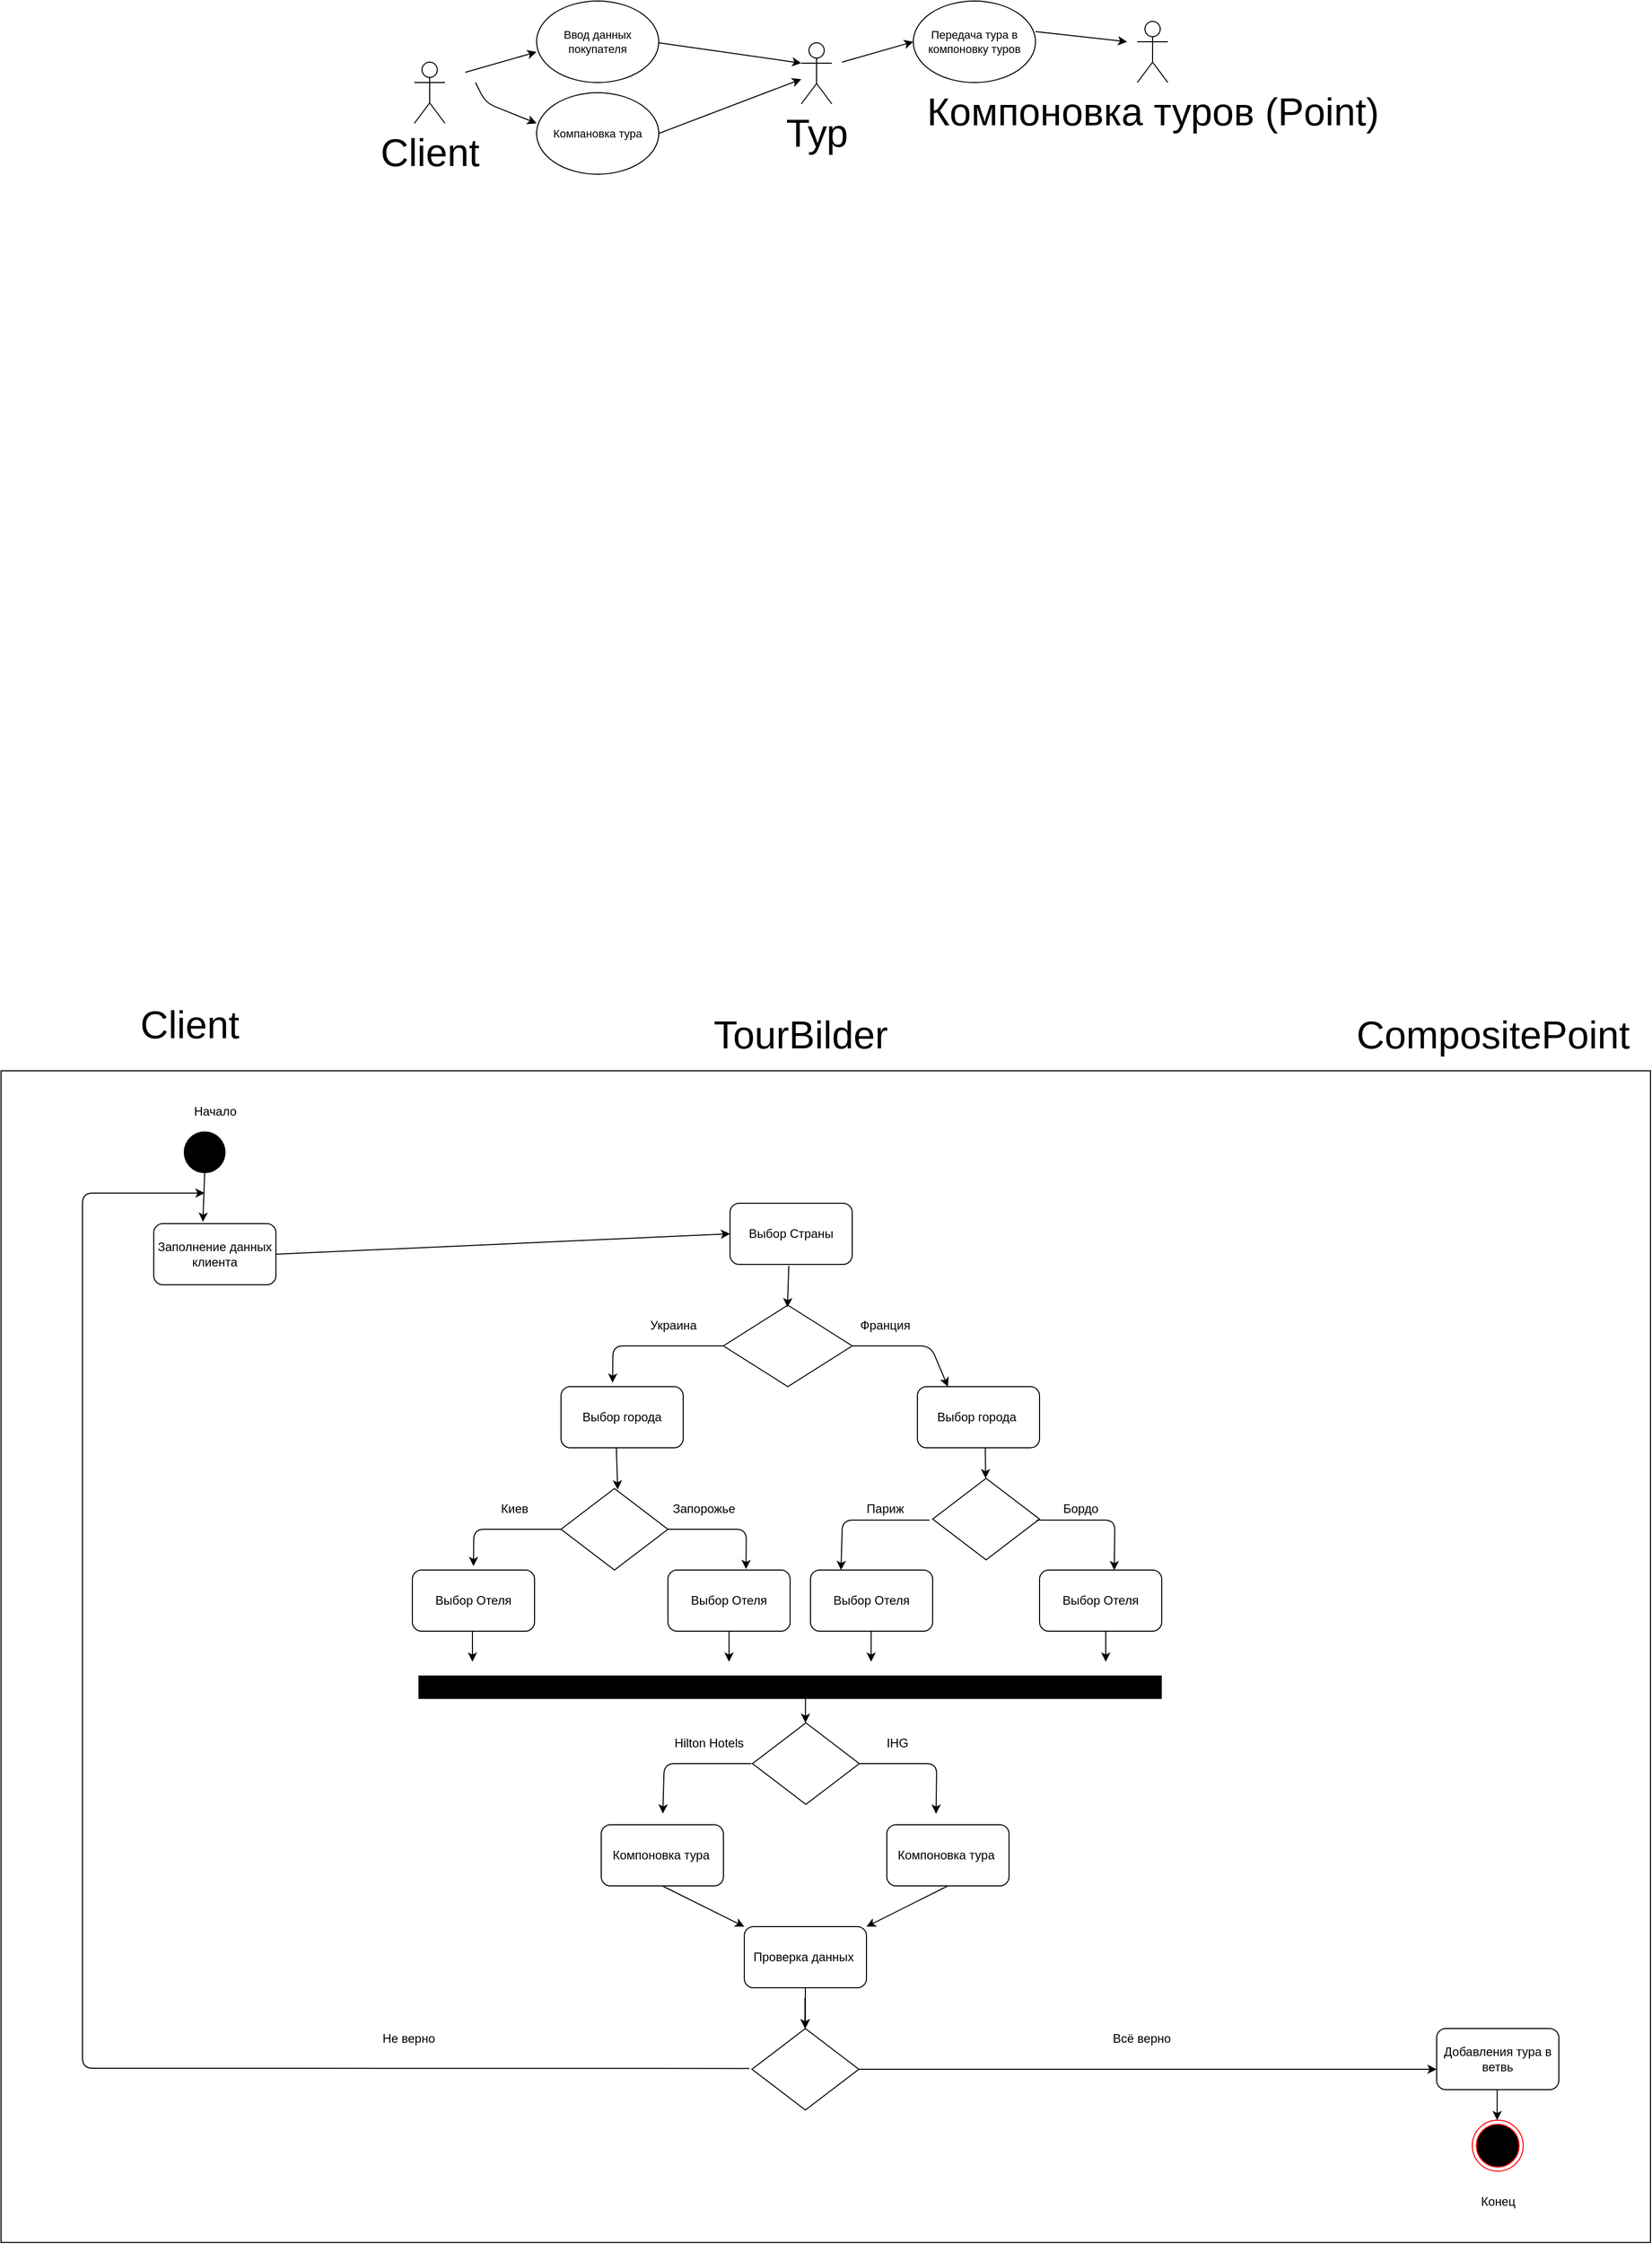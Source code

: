 <mxfile version="14.4.6" type="device"><diagram id="YwmqE4yO8TPjF-sKLsxb" name="Page-1"><mxGraphModel dx="6017" dy="4069" grid="1" gridSize="10" guides="1" tooltips="1" connect="1" arrows="1" fold="1" page="1" pageScale="1" pageWidth="827" pageHeight="1169" math="0" shadow="0"><root><mxCell id="0"/><mxCell id="1" parent="0"/><mxCell id="cghep2IfnindQVmrdIcy-71" value="" style="rounded=0;whiteSpace=wrap;html=1;strokeWidth=1;fillColor=#FFFFFF;" parent="1" vertex="1"><mxGeometry x="-50" y="-20" width="1620" height="1150" as="geometry"/></mxCell><mxCell id="cghep2IfnindQVmrdIcy-2" value="Заполнение данных клиента" style="rounded=1;whiteSpace=wrap;html=1;" parent="1" vertex="1"><mxGeometry x="100" y="130" width="120" height="60" as="geometry"/></mxCell><mxCell id="cghep2IfnindQVmrdIcy-3" value="" style="ellipse;whiteSpace=wrap;html=1;aspect=fixed;fillColor=#000000;" parent="1" vertex="1"><mxGeometry x="130" y="40" width="40" height="40" as="geometry"/></mxCell><mxCell id="cghep2IfnindQVmrdIcy-4" value="Выбор Страны" style="rounded=1;whiteSpace=wrap;html=1;" parent="1" vertex="1"><mxGeometry x="666" y="110" width="120" height="60" as="geometry"/></mxCell><mxCell id="cghep2IfnindQVmrdIcy-5" value="" style="rhombus;whiteSpace=wrap;html=1;fillColor=#FFFFFF;" parent="1" vertex="1"><mxGeometry x="659.5" y="210" width="126.5" height="80" as="geometry"/></mxCell><mxCell id="cghep2IfnindQVmrdIcy-6" value="Выбор города" style="rounded=1;whiteSpace=wrap;html=1;" parent="1" vertex="1"><mxGeometry x="500" y="290" width="120" height="60" as="geometry"/></mxCell><mxCell id="cghep2IfnindQVmrdIcy-7" value="Выбор города&amp;nbsp;" style="rounded=1;whiteSpace=wrap;html=1;" parent="1" vertex="1"><mxGeometry x="850" y="290" width="120" height="60" as="geometry"/></mxCell><mxCell id="cghep2IfnindQVmrdIcy-8" value="" style="rhombus;whiteSpace=wrap;html=1;fillColor=#FFFFFF;" parent="1" vertex="1"><mxGeometry x="500" y="390" width="105" height="80" as="geometry"/></mxCell><mxCell id="cghep2IfnindQVmrdIcy-9" value="" style="rhombus;whiteSpace=wrap;html=1;fillColor=#FFFFFF;" parent="1" vertex="1"><mxGeometry x="865" y="380" width="105" height="80" as="geometry"/></mxCell><mxCell id="cghep2IfnindQVmrdIcy-10" value="Выбор Отеля" style="rounded=1;whiteSpace=wrap;html=1;" parent="1" vertex="1"><mxGeometry x="605" y="470" width="120" height="60" as="geometry"/></mxCell><mxCell id="cghep2IfnindQVmrdIcy-11" value="Выбор Отеля" style="rounded=1;whiteSpace=wrap;html=1;" parent="1" vertex="1"><mxGeometry x="354" y="470" width="120" height="60" as="geometry"/></mxCell><mxCell id="cghep2IfnindQVmrdIcy-12" value="Выбор Отеля" style="rounded=1;whiteSpace=wrap;html=1;" parent="1" vertex="1"><mxGeometry x="970" y="470" width="120" height="60" as="geometry"/></mxCell><mxCell id="cghep2IfnindQVmrdIcy-13" value="Выбор Отеля" style="rounded=1;whiteSpace=wrap;html=1;" parent="1" vertex="1"><mxGeometry x="745" y="470" width="120" height="60" as="geometry"/></mxCell><mxCell id="cghep2IfnindQVmrdIcy-14" value="Компоновка тура&amp;nbsp;" style="rounded=1;whiteSpace=wrap;html=1;" parent="1" vertex="1"><mxGeometry x="539.5" y="720" width="120" height="60" as="geometry"/></mxCell><mxCell id="cghep2IfnindQVmrdIcy-15" value="Добавления тура в ветвь" style="rounded=1;whiteSpace=wrap;html=1;" parent="1" vertex="1"><mxGeometry x="1360" y="920" width="120" height="60" as="geometry"/></mxCell><mxCell id="cghep2IfnindQVmrdIcy-64" value="" style="edgeStyle=orthogonalEdgeStyle;rounded=0;orthogonalLoop=1;jettySize=auto;html=1;" parent="1" source="cghep2IfnindQVmrdIcy-16" target="cghep2IfnindQVmrdIcy-17" edge="1"><mxGeometry relative="1" as="geometry"/></mxCell><mxCell id="cghep2IfnindQVmrdIcy-16" value="Проверка данных&amp;nbsp;" style="rounded=1;whiteSpace=wrap;html=1;" parent="1" vertex="1"><mxGeometry x="680" y="820" width="120" height="60" as="geometry"/></mxCell><mxCell id="cghep2IfnindQVmrdIcy-17" value="" style="rhombus;whiteSpace=wrap;html=1;fillColor=#FFFFFF;" parent="1" vertex="1"><mxGeometry x="687.5" y="920" width="105" height="80" as="geometry"/></mxCell><mxCell id="cghep2IfnindQVmrdIcy-18" value="" style="ellipse;html=1;shape=endState;fillColor=#000000;strokeColor=#ff0000;" parent="1" vertex="1"><mxGeometry x="1395" y="1010" width="50" height="50" as="geometry"/></mxCell><mxCell id="cghep2IfnindQVmrdIcy-19" value="Начало" style="text;html=1;align=center;verticalAlign=middle;resizable=0;points=[];autosize=1;" parent="1" vertex="1"><mxGeometry x="130" y="10" width="60" height="20" as="geometry"/></mxCell><mxCell id="cghep2IfnindQVmrdIcy-20" value="Конец&lt;br&gt;" style="text;html=1;align=center;verticalAlign=middle;resizable=0;points=[];autosize=1;" parent="1" vertex="1"><mxGeometry x="1395" y="1080" width="50" height="20" as="geometry"/></mxCell><mxCell id="cghep2IfnindQVmrdIcy-21" value="" style="endArrow=classic;html=1;exitX=0.5;exitY=1;exitDx=0;exitDy=0;entryX=0.402;entryY=-0.03;entryDx=0;entryDy=0;entryPerimeter=0;" parent="1" source="cghep2IfnindQVmrdIcy-3" target="cghep2IfnindQVmrdIcy-2" edge="1"><mxGeometry width="50" height="50" relative="1" as="geometry"><mxPoint x="270" y="100" as="sourcePoint"/><mxPoint x="320" y="50" as="targetPoint"/></mxGeometry></mxCell><mxCell id="cghep2IfnindQVmrdIcy-22" value="" style="endArrow=classic;html=1;exitX=1;exitY=0.5;exitDx=0;exitDy=0;entryX=0;entryY=0.5;entryDx=0;entryDy=0;" parent="1" source="cghep2IfnindQVmrdIcy-2" target="cghep2IfnindQVmrdIcy-4" edge="1"><mxGeometry width="50" height="50" relative="1" as="geometry"><mxPoint x="160" y="90" as="sourcePoint"/><mxPoint x="158.24" y="138.2" as="targetPoint"/></mxGeometry></mxCell><mxCell id="cghep2IfnindQVmrdIcy-23" value="" style="endArrow=classic;html=1;entryX=0.497;entryY=0.026;entryDx=0;entryDy=0;entryPerimeter=0;exitX=0.481;exitY=1.023;exitDx=0;exitDy=0;exitPerimeter=0;" parent="1" source="cghep2IfnindQVmrdIcy-4" target="cghep2IfnindQVmrdIcy-5" edge="1"><mxGeometry width="50" height="50" relative="1" as="geometry"><mxPoint x="726" y="200" as="sourcePoint"/><mxPoint x="725.12" y="238.2" as="targetPoint"/></mxGeometry></mxCell><mxCell id="cghep2IfnindQVmrdIcy-24" value="" style="endArrow=classic;html=1;exitX=0;exitY=0.5;exitDx=0;exitDy=0;entryX=0.422;entryY=-0.064;entryDx=0;entryDy=0;entryPerimeter=0;" parent="1" source="cghep2IfnindQVmrdIcy-5" target="cghep2IfnindQVmrdIcy-6" edge="1"><mxGeometry width="50" height="50" relative="1" as="geometry"><mxPoint x="480" y="230" as="sourcePoint"/><mxPoint x="530" y="250" as="targetPoint"/><Array as="points"><mxPoint x="551" y="250"/></Array></mxGeometry></mxCell><mxCell id="cghep2IfnindQVmrdIcy-25" value="Украина" style="text;html=1;align=center;verticalAlign=middle;resizable=0;points=[];autosize=1;" parent="1" vertex="1"><mxGeometry x="580" y="220" width="60" height="20" as="geometry"/></mxCell><mxCell id="cghep2IfnindQVmrdIcy-26" value="" style="endArrow=classic;html=1;exitX=1;exitY=0.5;exitDx=0;exitDy=0;entryX=0.25;entryY=0;entryDx=0;entryDy=0;" parent="1" source="cghep2IfnindQVmrdIcy-5" target="cghep2IfnindQVmrdIcy-7" edge="1"><mxGeometry width="50" height="50" relative="1" as="geometry"><mxPoint x="820.0" y="286.16" as="sourcePoint"/><mxPoint x="928.86" y="250" as="targetPoint"/><Array as="points"><mxPoint x="820.36" y="250"/><mxPoint x="863" y="250"/></Array></mxGeometry></mxCell><mxCell id="cghep2IfnindQVmrdIcy-28" value="Франция" style="text;html=1;align=center;verticalAlign=middle;resizable=0;points=[];autosize=1;" parent="1" vertex="1"><mxGeometry x="788" y="220" width="60" height="20" as="geometry"/></mxCell><mxCell id="cghep2IfnindQVmrdIcy-29" value="" style="endArrow=classic;html=1;entryX=0.53;entryY=0.012;entryDx=0;entryDy=0;entryPerimeter=0;exitX=0.453;exitY=0.993;exitDx=0;exitDy=0;exitPerimeter=0;" parent="1" source="cghep2IfnindQVmrdIcy-6" target="cghep2IfnindQVmrdIcy-8" edge="1"><mxGeometry width="50" height="50" relative="1" as="geometry"><mxPoint x="553.17" y="349.3" as="sourcePoint"/><mxPoint x="551.821" y="390" as="targetPoint"/></mxGeometry></mxCell><mxCell id="cghep2IfnindQVmrdIcy-30" value="" style="endArrow=classic;html=1;exitX=0.556;exitY=0.992;exitDx=0;exitDy=0;exitPerimeter=0;" parent="1" source="cghep2IfnindQVmrdIcy-7" edge="1"><mxGeometry width="50" height="50" relative="1" as="geometry"><mxPoint x="899.85" y="348.62" as="sourcePoint"/><mxPoint x="917" y="380" as="targetPoint"/></mxGeometry></mxCell><mxCell id="cghep2IfnindQVmrdIcy-31" value="" style="endArrow=classic;html=1;exitX=0;exitY=0.5;exitDx=0;exitDy=0;entryX=0.422;entryY=-0.064;entryDx=0;entryDy=0;entryPerimeter=0;" parent="1" source="cghep2IfnindQVmrdIcy-8" edge="1"><mxGeometry width="50" height="50" relative="1" as="geometry"><mxPoint x="522.86" y="430" as="sourcePoint"/><mxPoint x="414.0" y="466.16" as="targetPoint"/><Array as="points"><mxPoint x="414.36" y="430"/></Array></mxGeometry></mxCell><mxCell id="cghep2IfnindQVmrdIcy-32" value="Киев" style="text;html=1;align=center;verticalAlign=middle;resizable=0;points=[];autosize=1;" parent="1" vertex="1"><mxGeometry x="434" y="400" width="40" height="20" as="geometry"/></mxCell><mxCell id="cghep2IfnindQVmrdIcy-33" value="" style="endArrow=classic;html=1;exitX=1;exitY=0.5;exitDx=0;exitDy=0;entryX=0.639;entryY=-0.016;entryDx=0;entryDy=0;entryPerimeter=0;" parent="1" target="cghep2IfnindQVmrdIcy-10" edge="1"><mxGeometry width="50" height="50" relative="1" as="geometry"><mxPoint x="605" y="430.0" as="sourcePoint"/><mxPoint x="682" y="460" as="targetPoint"/><Array as="points"><mxPoint x="639.36" y="430"/><mxPoint x="682" y="430"/></Array></mxGeometry></mxCell><mxCell id="cghep2IfnindQVmrdIcy-34" value="Запорожье" style="text;html=1;align=center;verticalAlign=middle;resizable=0;points=[];autosize=1;" parent="1" vertex="1"><mxGeometry x="600" y="400" width="80" height="20" as="geometry"/></mxCell><mxCell id="cghep2IfnindQVmrdIcy-35" value="" style="endArrow=classic;html=1;exitX=0;exitY=0.5;exitDx=0;exitDy=0;entryX=0.25;entryY=0;entryDx=0;entryDy=0;" parent="1" target="cghep2IfnindQVmrdIcy-13" edge="1"><mxGeometry width="50" height="50" relative="1" as="geometry"><mxPoint x="862" y="420.96" as="sourcePoint"/><mxPoint x="776" y="457.12" as="targetPoint"/><Array as="points"><mxPoint x="776.36" y="420.96"/></Array></mxGeometry></mxCell><mxCell id="cghep2IfnindQVmrdIcy-36" value="" style="endArrow=classic;html=1;exitX=1;exitY=0.5;exitDx=0;exitDy=0;entryX=0.611;entryY=0.003;entryDx=0;entryDy=0;entryPerimeter=0;" parent="1" target="cghep2IfnindQVmrdIcy-12" edge="1"><mxGeometry width="50" height="50" relative="1" as="geometry"><mxPoint x="967" y="420.96" as="sourcePoint"/><mxPoint x="1043.68" y="460.0" as="targetPoint"/><Array as="points"><mxPoint x="1001.36" y="420.96"/><mxPoint x="1044" y="420.96"/></Array></mxGeometry></mxCell><mxCell id="cghep2IfnindQVmrdIcy-37" value="Париж" style="text;html=1;align=center;verticalAlign=middle;resizable=0;points=[];autosize=1;" parent="1" vertex="1"><mxGeometry x="793" y="400" width="50" height="20" as="geometry"/></mxCell><mxCell id="cghep2IfnindQVmrdIcy-38" value="Бордо" style="text;html=1;align=center;verticalAlign=middle;resizable=0;points=[];autosize=1;" parent="1" vertex="1"><mxGeometry x="985" y="400" width="50" height="20" as="geometry"/></mxCell><mxCell id="cghep2IfnindQVmrdIcy-40" value="" style="rhombus;whiteSpace=wrap;html=1;fillColor=#FFFFFF;" parent="1" vertex="1"><mxGeometry x="688" y="620" width="105" height="80" as="geometry"/></mxCell><mxCell id="cghep2IfnindQVmrdIcy-45" value="" style="line;strokeWidth=23;fillColor=none;align=left;verticalAlign=middle;spacingTop=-1;spacingLeft=3;spacingRight=3;rotatable=0;labelPosition=right;points=[];portConstraint=eastwest;" parent="1" vertex="1"><mxGeometry x="360" y="571" width="730" height="28" as="geometry"/></mxCell><mxCell id="cghep2IfnindQVmrdIcy-46" value="" style="endArrow=classic;html=1;exitX=0.5;exitY=1;exitDx=0;exitDy=0;" parent="1" source="cghep2IfnindQVmrdIcy-10" edge="1"><mxGeometry width="50" height="50" relative="1" as="geometry"><mxPoint x="666.0" y="520.0" as="sourcePoint"/><mxPoint x="665" y="560" as="targetPoint"/></mxGeometry></mxCell><mxCell id="cghep2IfnindQVmrdIcy-47" value="" style="endArrow=classic;html=1;exitX=0.5;exitY=1;exitDx=0;exitDy=0;" parent="1" edge="1"><mxGeometry width="50" height="50" relative="1" as="geometry"><mxPoint x="804.58" y="530" as="sourcePoint"/><mxPoint x="804.58" y="560" as="targetPoint"/></mxGeometry></mxCell><mxCell id="cghep2IfnindQVmrdIcy-48" value="" style="endArrow=classic;html=1;exitX=0.5;exitY=1;exitDx=0;exitDy=0;" parent="1" edge="1"><mxGeometry width="50" height="50" relative="1" as="geometry"><mxPoint x="1035" y="530" as="sourcePoint"/><mxPoint x="1035" y="560" as="targetPoint"/></mxGeometry></mxCell><mxCell id="cghep2IfnindQVmrdIcy-49" value="" style="endArrow=classic;html=1;exitX=0.5;exitY=1;exitDx=0;exitDy=0;" parent="1" edge="1"><mxGeometry width="50" height="50" relative="1" as="geometry"><mxPoint x="413" y="530" as="sourcePoint"/><mxPoint x="413" y="560" as="targetPoint"/></mxGeometry></mxCell><mxCell id="cghep2IfnindQVmrdIcy-50" value="" style="endArrow=classic;html=1;exitX=0.5;exitY=1;exitDx=0;exitDy=0;" parent="1" edge="1"><mxGeometry width="50" height="50" relative="1" as="geometry"><mxPoint x="740.08" y="590" as="sourcePoint"/><mxPoint x="740.08" y="620" as="targetPoint"/></mxGeometry></mxCell><mxCell id="cghep2IfnindQVmrdIcy-51" value="Компоновка тура&amp;nbsp;" style="rounded=1;whiteSpace=wrap;html=1;" parent="1" vertex="1"><mxGeometry x="820" y="720" width="120" height="60" as="geometry"/></mxCell><mxCell id="cghep2IfnindQVmrdIcy-52" value="" style="endArrow=classic;html=1;exitX=0;exitY=0.5;exitDx=0;exitDy=0;entryX=0.25;entryY=0;entryDx=0;entryDy=0;" parent="1" edge="1"><mxGeometry width="50" height="50" relative="1" as="geometry"><mxPoint x="687" y="660" as="sourcePoint"/><mxPoint x="600" y="709.04" as="targetPoint"/><Array as="points"><mxPoint x="601.36" y="660"/></Array></mxGeometry></mxCell><mxCell id="cghep2IfnindQVmrdIcy-53" value="" style="endArrow=classic;html=1;exitX=1;exitY=0.5;exitDx=0;exitDy=0;entryX=0.611;entryY=0.003;entryDx=0;entryDy=0;entryPerimeter=0;" parent="1" edge="1"><mxGeometry width="50" height="50" relative="1" as="geometry"><mxPoint x="792" y="660" as="sourcePoint"/><mxPoint x="868.32" y="709.22" as="targetPoint"/><Array as="points"><mxPoint x="826.36" y="660"/><mxPoint x="869" y="660"/></Array></mxGeometry></mxCell><mxCell id="cghep2IfnindQVmrdIcy-55" value="Hilton Hotels" style="text;html=1;align=center;verticalAlign=middle;resizable=0;points=[];autosize=1;" parent="1" vertex="1"><mxGeometry x="605" y="630" width="80" height="20" as="geometry"/></mxCell><mxCell id="cghep2IfnindQVmrdIcy-56" value="IHG" style="text;html=1;align=center;verticalAlign=middle;resizable=0;points=[];autosize=1;" parent="1" vertex="1"><mxGeometry x="810" y="630" width="40" height="20" as="geometry"/></mxCell><mxCell id="cghep2IfnindQVmrdIcy-58" value="" style="endArrow=classic;html=1;entryX=0;entryY=0;entryDx=0;entryDy=0;exitX=0.5;exitY=1;exitDx=0;exitDy=0;" parent="1" source="cghep2IfnindQVmrdIcy-14" target="cghep2IfnindQVmrdIcy-16" edge="1"><mxGeometry width="50" height="50" relative="1" as="geometry"><mxPoint x="605.0" y="790" as="sourcePoint"/><mxPoint x="606.29" y="831.38" as="targetPoint"/></mxGeometry></mxCell><mxCell id="cghep2IfnindQVmrdIcy-61" value="" style="endArrow=classic;html=1;entryX=1;entryY=0;entryDx=0;entryDy=0;exitX=0.5;exitY=1;exitDx=0;exitDy=0;" parent="1" source="cghep2IfnindQVmrdIcy-51" target="cghep2IfnindQVmrdIcy-16" edge="1"><mxGeometry width="50" height="50" relative="1" as="geometry"><mxPoint x="900.5" y="850" as="sourcePoint"/><mxPoint x="820" y="810" as="targetPoint"/></mxGeometry></mxCell><mxCell id="cghep2IfnindQVmrdIcy-63" value="" style="endArrow=classic;html=1;exitX=0.5;exitY=1;exitDx=0;exitDy=0;" parent="1" edge="1"><mxGeometry width="50" height="50" relative="1" as="geometry"><mxPoint x="739.58" y="890" as="sourcePoint"/><mxPoint x="739.58" y="920" as="targetPoint"/></mxGeometry></mxCell><mxCell id="cghep2IfnindQVmrdIcy-65" value="" style="endArrow=classic;html=1;exitX=1;exitY=0.5;exitDx=0;exitDy=0;entryX=0;entryY=0.667;entryDx=0;entryDy=0;entryPerimeter=0;" parent="1" source="cghep2IfnindQVmrdIcy-17" target="cghep2IfnindQVmrdIcy-15" edge="1"><mxGeometry width="50" height="50" relative="1" as="geometry"><mxPoint x="749.58" y="900" as="sourcePoint"/><mxPoint x="980" y="1000" as="targetPoint"/></mxGeometry></mxCell><mxCell id="cghep2IfnindQVmrdIcy-66" value="" style="endArrow=classic;html=1;exitX=1;exitY=0.5;exitDx=0;exitDy=0;" parent="1" edge="1"><mxGeometry width="50" height="50" relative="1" as="geometry"><mxPoint x="685" y="959.19" as="sourcePoint"/><mxPoint x="150" y="100" as="targetPoint"/><Array as="points"><mxPoint x="30" y="959"/><mxPoint x="30" y="100"/></Array></mxGeometry></mxCell><mxCell id="cghep2IfnindQVmrdIcy-68" value="Всё верно" style="text;html=1;align=center;verticalAlign=middle;resizable=0;points=[];autosize=1;" parent="1" vertex="1"><mxGeometry x="1035" y="920" width="70" height="20" as="geometry"/></mxCell><mxCell id="cghep2IfnindQVmrdIcy-69" value="Не верно" style="text;html=1;align=center;verticalAlign=middle;resizable=0;points=[];autosize=1;" parent="1" vertex="1"><mxGeometry x="315" y="920" width="70" height="20" as="geometry"/></mxCell><mxCell id="cghep2IfnindQVmrdIcy-70" value="" style="endArrow=classic;html=1;exitX=0.5;exitY=1;exitDx=0;exitDy=0;" parent="1" edge="1"><mxGeometry width="50" height="50" relative="1" as="geometry"><mxPoint x="1419.41" y="980" as="sourcePoint"/><mxPoint x="1419.41" y="1010" as="targetPoint"/></mxGeometry></mxCell><mxCell id="cghep2IfnindQVmrdIcy-72" value="Client" style="text;html=1;align=center;verticalAlign=middle;resizable=0;points=[];autosize=1;fontSize=38;" parent="1" vertex="1"><mxGeometry x="80" y="-90" width="110" height="50" as="geometry"/></mxCell><mxCell id="cghep2IfnindQVmrdIcy-73" value="TourBilder" style="text;html=1;align=center;verticalAlign=middle;resizable=0;points=[];autosize=1;fontSize=38;" parent="1" vertex="1"><mxGeometry x="640" y="-80" width="190" height="50" as="geometry"/></mxCell><mxCell id="cghep2IfnindQVmrdIcy-74" value="CompositePoint" style="text;html=1;align=center;verticalAlign=middle;resizable=0;points=[];autosize=1;fontSize=38;" parent="1" vertex="1"><mxGeometry x="1275" y="-80" width="280" height="50" as="geometry"/></mxCell><mxCell id="cghep2IfnindQVmrdIcy-75" value="Client" style="shape=umlActor;verticalLabelPosition=bottom;verticalAlign=top;html=1;strokeColor=#000000;strokeWidth=1;fillColor=#FFFFFF;fontSize=38;" parent="1" vertex="1"><mxGeometry x="356" y="-1010" width="30" height="60" as="geometry"/></mxCell><mxCell id="cghep2IfnindQVmrdIcy-81" value="" style="endArrow=classic;html=1;fontSize=38;" parent="1" edge="1"><mxGeometry width="50" height="50" relative="1" as="geometry"><mxPoint x="406" y="-1000" as="sourcePoint"/><mxPoint x="476" y="-1020" as="targetPoint"/></mxGeometry></mxCell><mxCell id="cghep2IfnindQVmrdIcy-82" value="Ввод данных&lt;br&gt;покупателя" style="ellipse;whiteSpace=wrap;html=1;strokeColor=#000000;strokeWidth=1;fillColor=#FFFFFF;fontSize=11;" parent="1" vertex="1"><mxGeometry x="476" y="-1070" width="120" height="80" as="geometry"/></mxCell><mxCell id="cghep2IfnindQVmrdIcy-83" value="" style="endArrow=classic;html=1;fontSize=38;" parent="1" edge="1"><mxGeometry width="50" height="50" relative="1" as="geometry"><mxPoint x="416" y="-990" as="sourcePoint"/><mxPoint x="476" y="-950" as="targetPoint"/><Array as="points"><mxPoint x="426" y="-970"/></Array></mxGeometry></mxCell><mxCell id="cghep2IfnindQVmrdIcy-84" value="Компановка тура" style="ellipse;whiteSpace=wrap;html=1;strokeColor=#000000;strokeWidth=1;fillColor=#FFFFFF;fontSize=11;" parent="1" vertex="1"><mxGeometry x="476" y="-980" width="120" height="80" as="geometry"/></mxCell><mxCell id="cghep2IfnindQVmrdIcy-85" value="Тур" style="shape=umlActor;verticalLabelPosition=bottom;verticalAlign=top;html=1;strokeColor=#000000;strokeWidth=1;fillColor=#FFFFFF;fontSize=38;" parent="1" vertex="1"><mxGeometry x="736" y="-1029" width="30" height="60" as="geometry"/></mxCell><mxCell id="cghep2IfnindQVmrdIcy-88" value="" style="endArrow=classic;html=1;fontSize=38;entryX=0;entryY=0.333;entryDx=0;entryDy=0;entryPerimeter=0;" parent="1" target="cghep2IfnindQVmrdIcy-85" edge="1"><mxGeometry width="50" height="50" relative="1" as="geometry"><mxPoint x="596" y="-1029" as="sourcePoint"/><mxPoint x="666" y="-1049" as="targetPoint"/></mxGeometry></mxCell><mxCell id="cghep2IfnindQVmrdIcy-89" value="" style="endArrow=classic;html=1;fontSize=38;exitX=1;exitY=0.5;exitDx=0;exitDy=0;" parent="1" source="cghep2IfnindQVmrdIcy-84" target="cghep2IfnindQVmrdIcy-85" edge="1"><mxGeometry width="50" height="50" relative="1" as="geometry"><mxPoint x="426" y="-980" as="sourcePoint"/><mxPoint x="496" y="-1000" as="targetPoint"/></mxGeometry></mxCell><mxCell id="cghep2IfnindQVmrdIcy-90" value="" style="endArrow=classic;html=1;fontSize=38;" parent="1" edge="1"><mxGeometry width="50" height="50" relative="1" as="geometry"><mxPoint x="776" y="-1010" as="sourcePoint"/><mxPoint x="846" y="-1030" as="targetPoint"/></mxGeometry></mxCell><mxCell id="cghep2IfnindQVmrdIcy-91" value="Передача тура в компоновку туров" style="ellipse;whiteSpace=wrap;html=1;strokeColor=#000000;strokeWidth=1;fillColor=#FFFFFF;fontSize=11;" parent="1" vertex="1"><mxGeometry x="846" y="-1070" width="120" height="80" as="geometry"/></mxCell><mxCell id="cghep2IfnindQVmrdIcy-92" value="Компоновка туров (Point)" style="shape=umlActor;verticalLabelPosition=bottom;verticalAlign=top;html=1;strokeColor=#000000;strokeWidth=1;fillColor=#FFFFFF;fontSize=38;" parent="1" vertex="1"><mxGeometry x="1066" y="-1050" width="30" height="60" as="geometry"/></mxCell><mxCell id="cghep2IfnindQVmrdIcy-93" value="" style="endArrow=classic;html=1;fontSize=38;" parent="1" edge="1"><mxGeometry width="50" height="50" relative="1" as="geometry"><mxPoint x="966" y="-1040" as="sourcePoint"/><mxPoint x="1056" y="-1030" as="targetPoint"/></mxGeometry></mxCell></root></mxGraphModel></diagram></mxfile>
